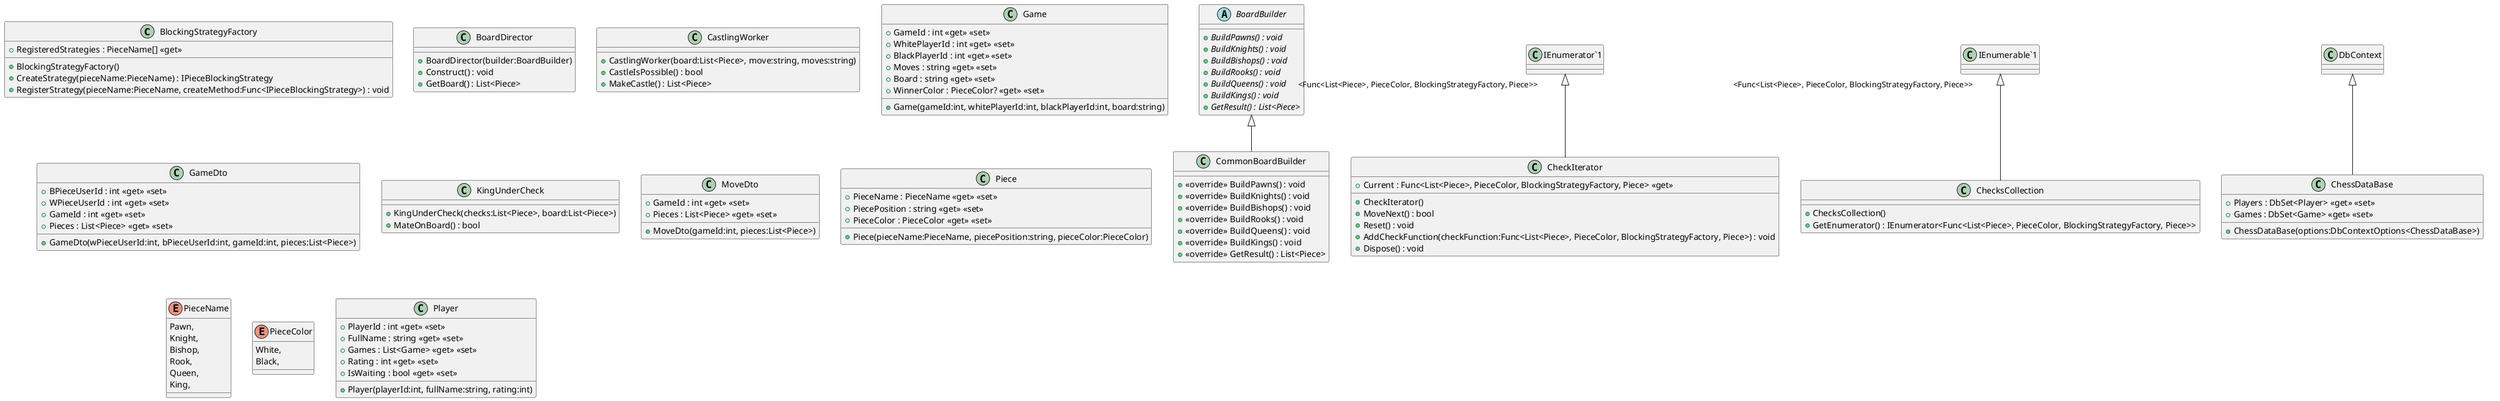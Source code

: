 @startuml
class BlockingStrategyFactory {
    + BlockingStrategyFactory()
    + CreateStrategy(pieceName:PieceName) : IPieceBlockingStrategy
    + RegisteredStrategies : PieceName[] <<get>>
    + RegisterStrategy(pieceName:PieceName, createMethod:Func<IPieceBlockingStrategy>) : void
}
class BoardDirector {
    + BoardDirector(builder:BoardBuilder)
    + Construct() : void
    + GetBoard() : List<Piece>
}
abstract class BoardBuilder {
    + {abstract} BuildPawns() : void
    + {abstract} BuildKnights() : void
    + {abstract} BuildBishops() : void
    + {abstract} BuildRooks() : void
    + {abstract} BuildQueens() : void
    + {abstract} BuildKings() : void
    + {abstract} GetResult() : List<Piece>
}
class CommonBoardBuilder {
    + <<override>> BuildPawns() : void
    + <<override>> BuildKnights() : void
    + <<override>> BuildBishops() : void
    + <<override>> BuildRooks() : void
    + <<override>> BuildQueens() : void
    + <<override>> BuildKings() : void
    + <<override>> GetResult() : List<Piece>
}
class CastlingWorker {
    + CastlingWorker(board:List<Piece>, move:string, moves:string)
    + CastleIsPossible() : bool
    + MakeCastle() : List<Piece>
}
class CheckIterator {
    + CheckIterator()
    + Current : Func<List<Piece>, PieceColor, BlockingStrategyFactory, Piece> <<get>>
    + MoveNext() : bool
    + Reset() : void
    + AddCheckFunction(checkFunction:Func<List<Piece>, PieceColor, BlockingStrategyFactory, Piece>) : void
    + Dispose() : void
}
class ChecksCollection {
    + ChecksCollection()
    + GetEnumerator() : IEnumerator<Func<List<Piece>, PieceColor, BlockingStrategyFactory, Piece>>
}
class ChessDataBase {
    + ChessDataBase(options:DbContextOptions<ChessDataBase>)
    + Players : DbSet<Player> <<get>> <<set>>
    + Games : DbSet<Game> <<get>> <<set>>
}
class Game {
    + GameId : int <<get>> <<set>>
    + WhitePlayerId : int <<get>> <<set>>
    + BlackPlayerId : int <<get>> <<set>>
    + Moves : string <<get>> <<set>>
    + Board : string <<get>> <<set>>
    + WinnerColor : PieceColor? <<get>> <<set>>
    + Game(gameId:int, whitePlayerId:int, blackPlayerId:int, board:string)
}
class GameDto {
    + BPieceUserId : int <<get>> <<set>>
    + WPieceUserId : int <<get>> <<set>>
    + GameId : int <<get>> <<set>>
    + Pieces : List<Piece> <<get>> <<set>>
    + GameDto(wPieceUserId:int, bPieceUserId:int, gameId:int, pieces:List<Piece>)
}
class GameHub {
    + GameHub(playerRepositpry:IRepository<Player>, gameRepository:IRepository<Game>, factory:BlockingStrategyFactory)
    + <<async>> AskServer(text:string) : Task
    + <<async>> AddWaiter(playerName:string, playerId:int) : Task
    + <<async>> MakeMove(gameId:int, Move:string) : Task
    + <<async>> EndGame(gameId:int, LoserId:int) : Task
}
interface IGetChecksStrategy {
}
class GetDiagonalCheck {
    + IsKingUnderCheck(board:List<Piece>, kingColor:PieceColor, factory:BlockingStrategyFactory) : Piece
}
class GetLineCheck {
    + IsKingUnderCheck(board:List<Piece>, kingColor:PieceColor, factory:BlockingStrategyFactory) : Piece
}
class GetKnightCheck {
    + IsKingUnderCheck(board:List<Piece>, kingColor:PieceColor, factory:BlockingStrategyFactory) : Piece
}
interface IPieceBlockingStrategy {
    
    + PieceIsNotBlocking(Piece piece, string move, List<Piece> board) : bool
}
class PawnIsNotBlockingStrategy {
    + PieceIsNotBlocking(piece:Piece, move:string, board:List<Piece>) : bool
}
class KnightIsNotBlockingStrategy {
    + PieceIsNotBlocking(piece:Piece, move:string, board:List<Piece>) : bool
}
class RookIsNotBlockingStrategy {
    + PieceIsNotBlocking(piece:Piece, move:string, board:List<Piece>) : bool
}
class BishopIsNotBlockingStrategy {
    + PieceIsNotBlocking(piece:Piece, move:string, board:List<Piece>) : bool
}
class QueenIsNotBlockingStrategy {
    + PieceIsNotBlocking(piece:Piece, move:string, board:List<Piece>) : bool
}
class KingIsNotBlockingStrategy {
    + PieceIsNotBlocking(piece:Piece, move:string, board:List<Piece>) : bool
}
interface "IRepository`1"<TEntity> {
}
class KingUnderCheck {
    + KingUnderCheck(checks:List<Piece>, board:List<Piece>)
    + MateOnBoard() : bool
}
interface ISubject {
}
class MoveAllowed {
    + MoveAllowed(board:List<Piece>, factory:BlockingStrategyFactory)
    + MoveAllowedRequest(piece:Piece, move:string) : bool
    + CheckAllowedRequest(piece:Piece, move:string) : bool
}
class MoveDto {
    + GameId : int <<get>> <<set>>
    + Pieces : List<Piece> <<get>> <<set>>
    + MoveDto(gameId:int, pieces:List<Piece>)
}
abstract class MoveHandler {
    + MoveHandler(board:List<Piece>)
    + SetNextHandler(handler:MoveHandler) : void
    + <<virtual>> HandleMove(piece:Piece, move:string) : bool
    + <<virtual>> MoveAllowedRequest(piece:Piece, move:string) : bool
}
class BlockingPieceHandler {
    + BlockingPieceHandler(board:List<Piece>, factory:BlockingStrategyFactory)
    + <<override>> HandleMove(piece:Piece, move:string) : bool
    + <<override>> MoveAllowedRequest(piece:Piece, move:string) : bool
}
class KingSafetyHandler {
    + KingSafetyHandler(board:List<Piece>, factory:BlockingStrategyFactory)
    + <<override>> HandleMove(piece:Piece, move:string) : bool
    + <<override>> MoveAllowedRequest(piece:Piece, move:string) : bool
}
class Piece {
    + PieceName : PieceName <<get>> <<set>>
    + PiecePosition : string <<get>> <<set>>
    + PieceColor : PieceColor <<get>> <<set>>
    + Piece(pieceName:PieceName, piecePosition:string, pieceColor:PieceColor)
}
enum PieceName {
    Pawn,
    Knight,
    Bishop,
    Rook,
    Queen,
    King,
}
enum PieceColor {
    White,
    Black,
}
class Player {
    + PlayerId : int <<get>> <<set>>
    + FullName : string <<get>> <<set>>
    + Games : List<Game> <<get>> <<set>>
    + Rating : int <<get>> <<set>>
    + IsWaiting : bool <<get>> <<set>>
    + Player(playerId:int, fullName:string, rating:int)
}
class "Repository`1"<T> {
    + Repository(context:ChessDataBase)
    + <<async>> Add(entity:T) : Task<T>
    + <<async>> FindById(id:int) : Task<T>
    + <<async>> GetAll() : Task<IEnumerable<T>>
    + <<async>> Remove(entity:T) : Task
    + <<async>> Update(entity:T) : Task<T>
}
BoardBuilder <|-- CommonBoardBuilder
"IEnumerator`1" "<Func<List<Piece>, PieceColor, BlockingStrategyFactory, Piece>>" <|-- CheckIterator
"IEnumerable`1" "<Func<List<Piece>, PieceColor, BlockingStrategyFactory, Piece>>" <|-- ChecksCollection
DbContext <|-- ChessDataBase
Hub <|-- GameHub
IGetChecksStrategy <|-- GetDiagonalCheck
IGetChecksStrategy <|-- GetLineCheck
IGetChecksStrategy <|-- GetKnightCheck
IPieceBlockingStrategy <|-- PawnIsNotBlockingStrategy
IPieceBlockingStrategy <|-- KnightIsNotBlockingStrategy
IPieceBlockingStrategy <|-- RookIsNotBlockingStrategy
IPieceBlockingStrategy <|-- BishopIsNotBlockingStrategy
IPieceBlockingStrategy <|-- QueenIsNotBlockingStrategy
IPieceBlockingStrategy <|-- KingIsNotBlockingStrategy
ISubject <|-- MoveAllowed
ISubject <|-- MoveHandler
MoveHandler <|-- BlockingPieceHandler
MoveHandler <|-- KingSafetyHandler
"IRepository`1" "<T>" <|-- "Repository`1"
@enduml
